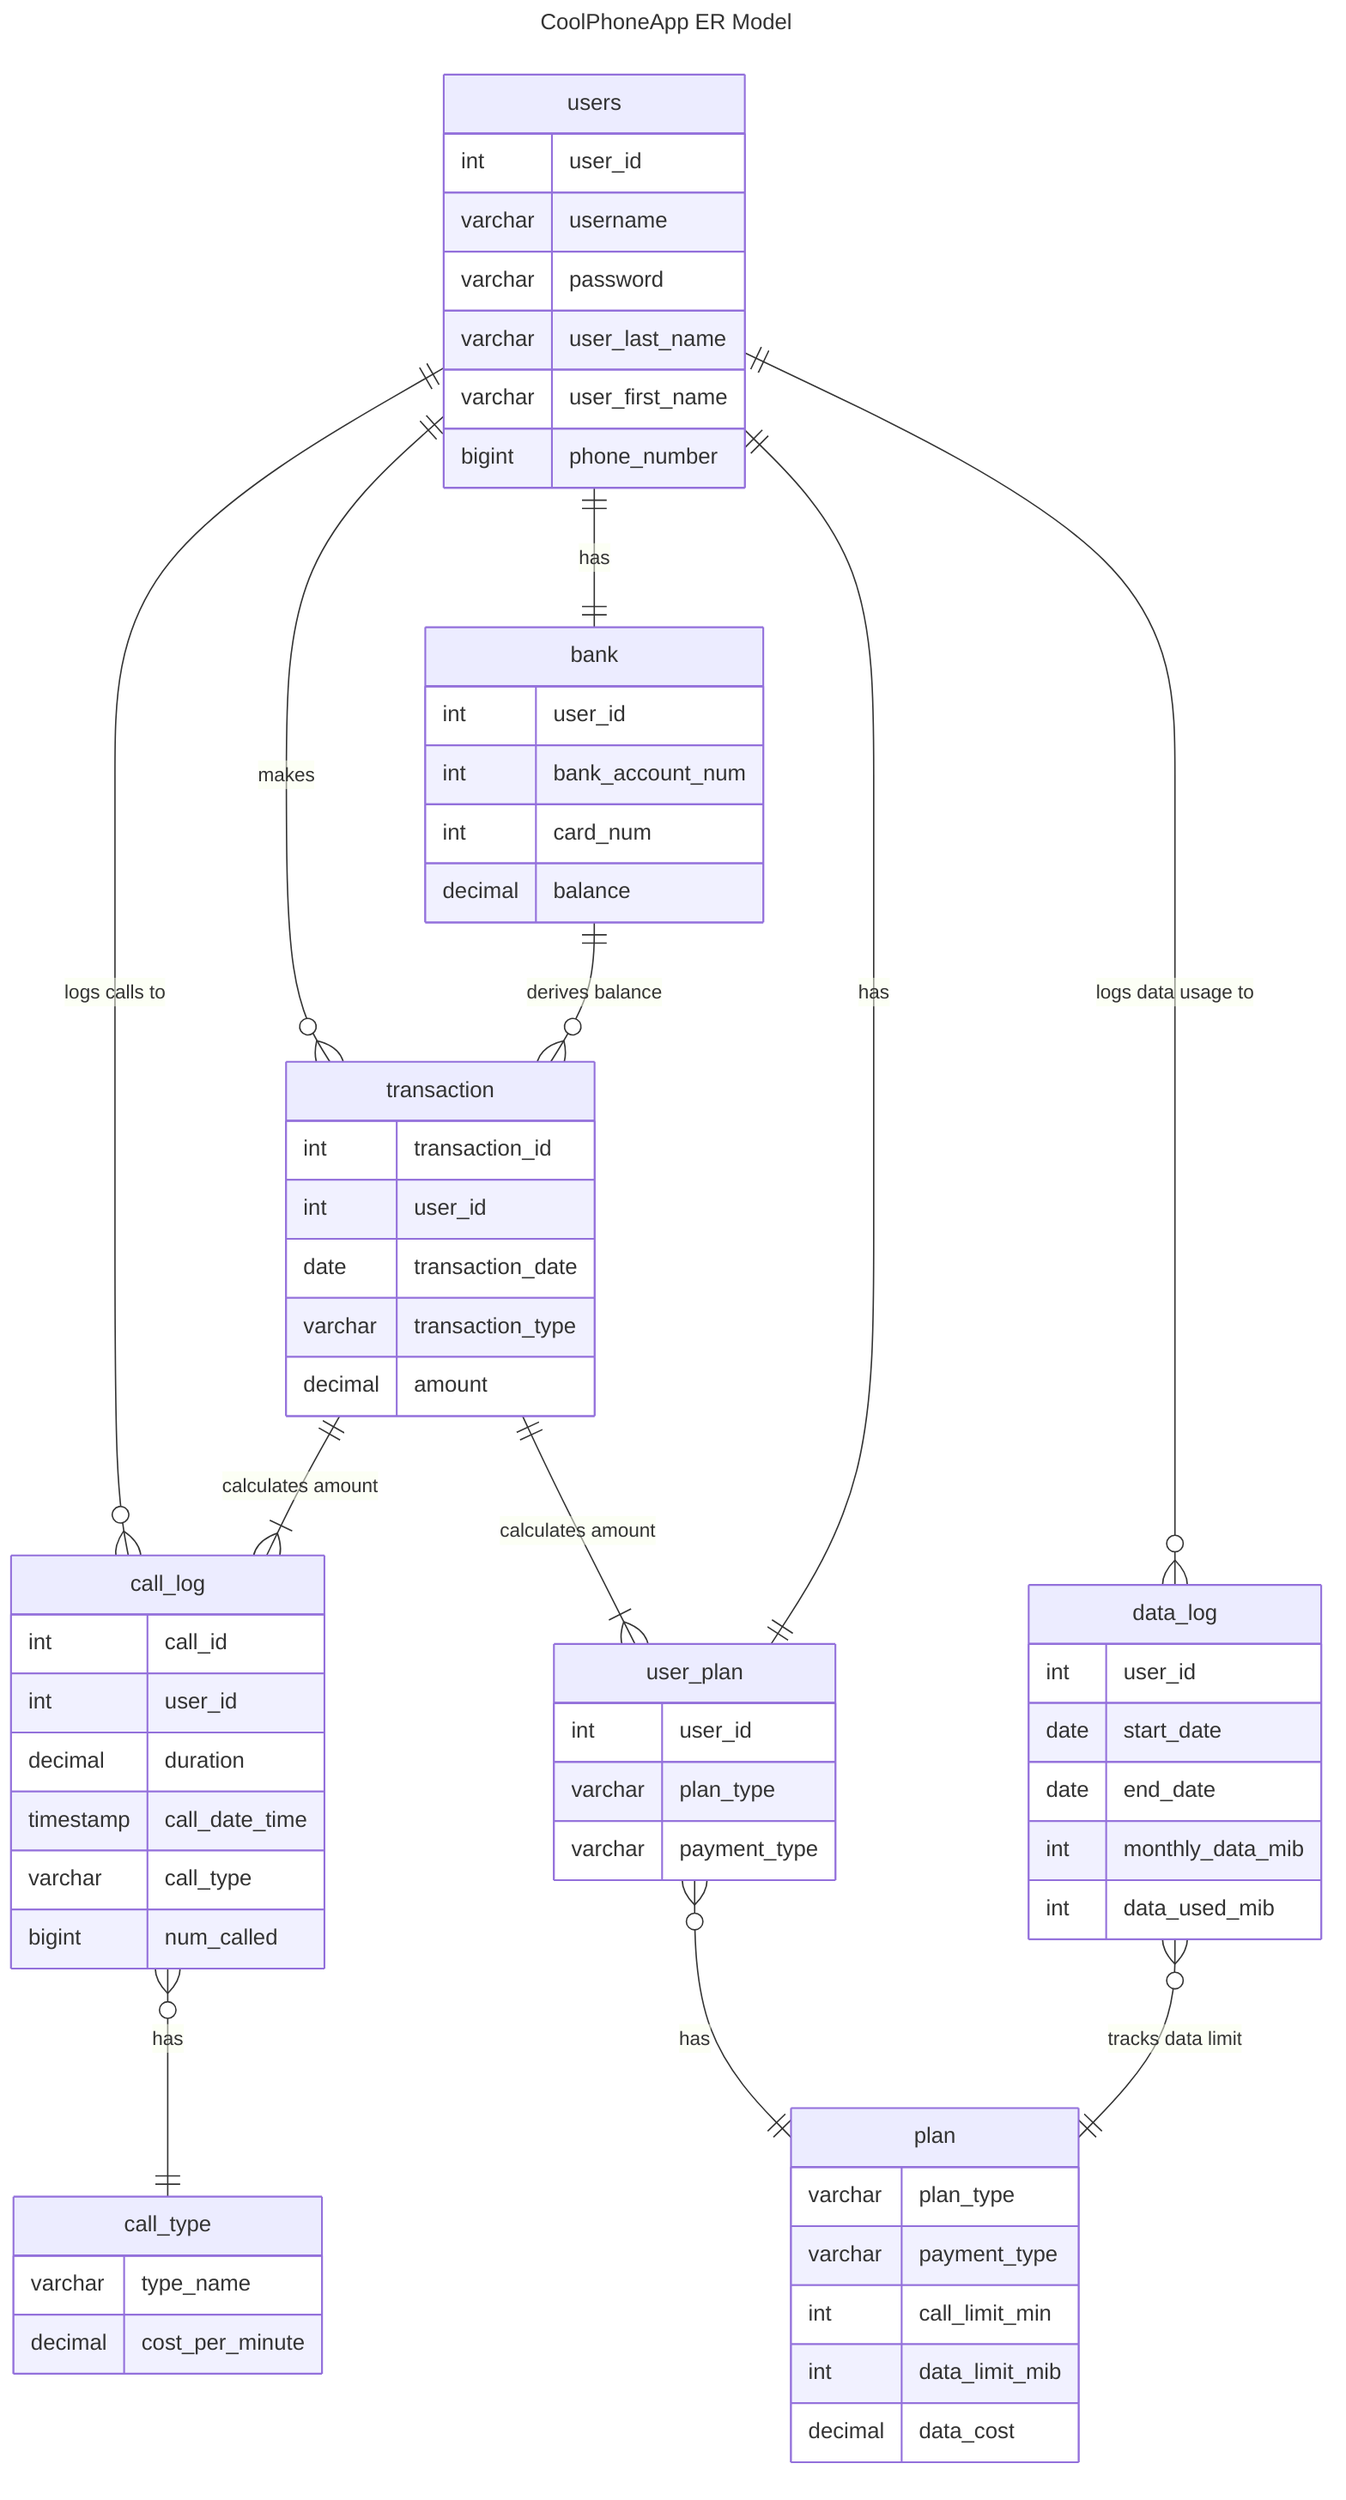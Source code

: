 ---
title: "CoolPhoneApp ER Model"
---

erDiagram
    users {
        int user_id
        varchar username
        varchar password
        varchar user_last_name
        varchar user_first_name
        bigint phone_number
    }

    users ||--o{ call_log : "logs calls to"
    users ||--o{ data_log : "logs data usage to"
    users ||--|| bank : "has"
    users ||--o{ transaction : "makes"
    
    user_plan {
        int user_id
        varchar plan_type
        varchar payment_type
    }
    user_plan }o--|| plan : "has"
    
    call_log {
        int call_id
        int user_id
        decimal duration
        timestamp call_date_time
        varchar call_type
        bigint num_called
    }
    call_log }o--|| call_type : "has"
    
    data_log {
        int user_id
        date start_date
        date end_date
        int monthly_data_mib
        int data_used_mib
    }

    data_log }o--|| plan : "tracks data limit"
    
    call_type {
        varchar type_name
        decimal cost_per_minute
    }
    
    plan {
        varchar plan_type
        varchar payment_type
        int call_limit_min
        int data_limit_mib
        decimal data_cost
    }
    
    bank {
        int user_id
        int bank_account_num
        int card_num
        decimal balance
    }

    bank ||--o{ transaction : "derives balance"
    
    transaction {
        int transaction_id
        int user_id
        date transaction_date
        varchar transaction_type
        decimal amount
    }
    
    transaction ||--|{ call_log : "calculates amount"
    transaction ||--|{ user_plan : "calculates amount"

    %% has to go down here to avoid line crossing
    users ||--|| user_plan : "has"